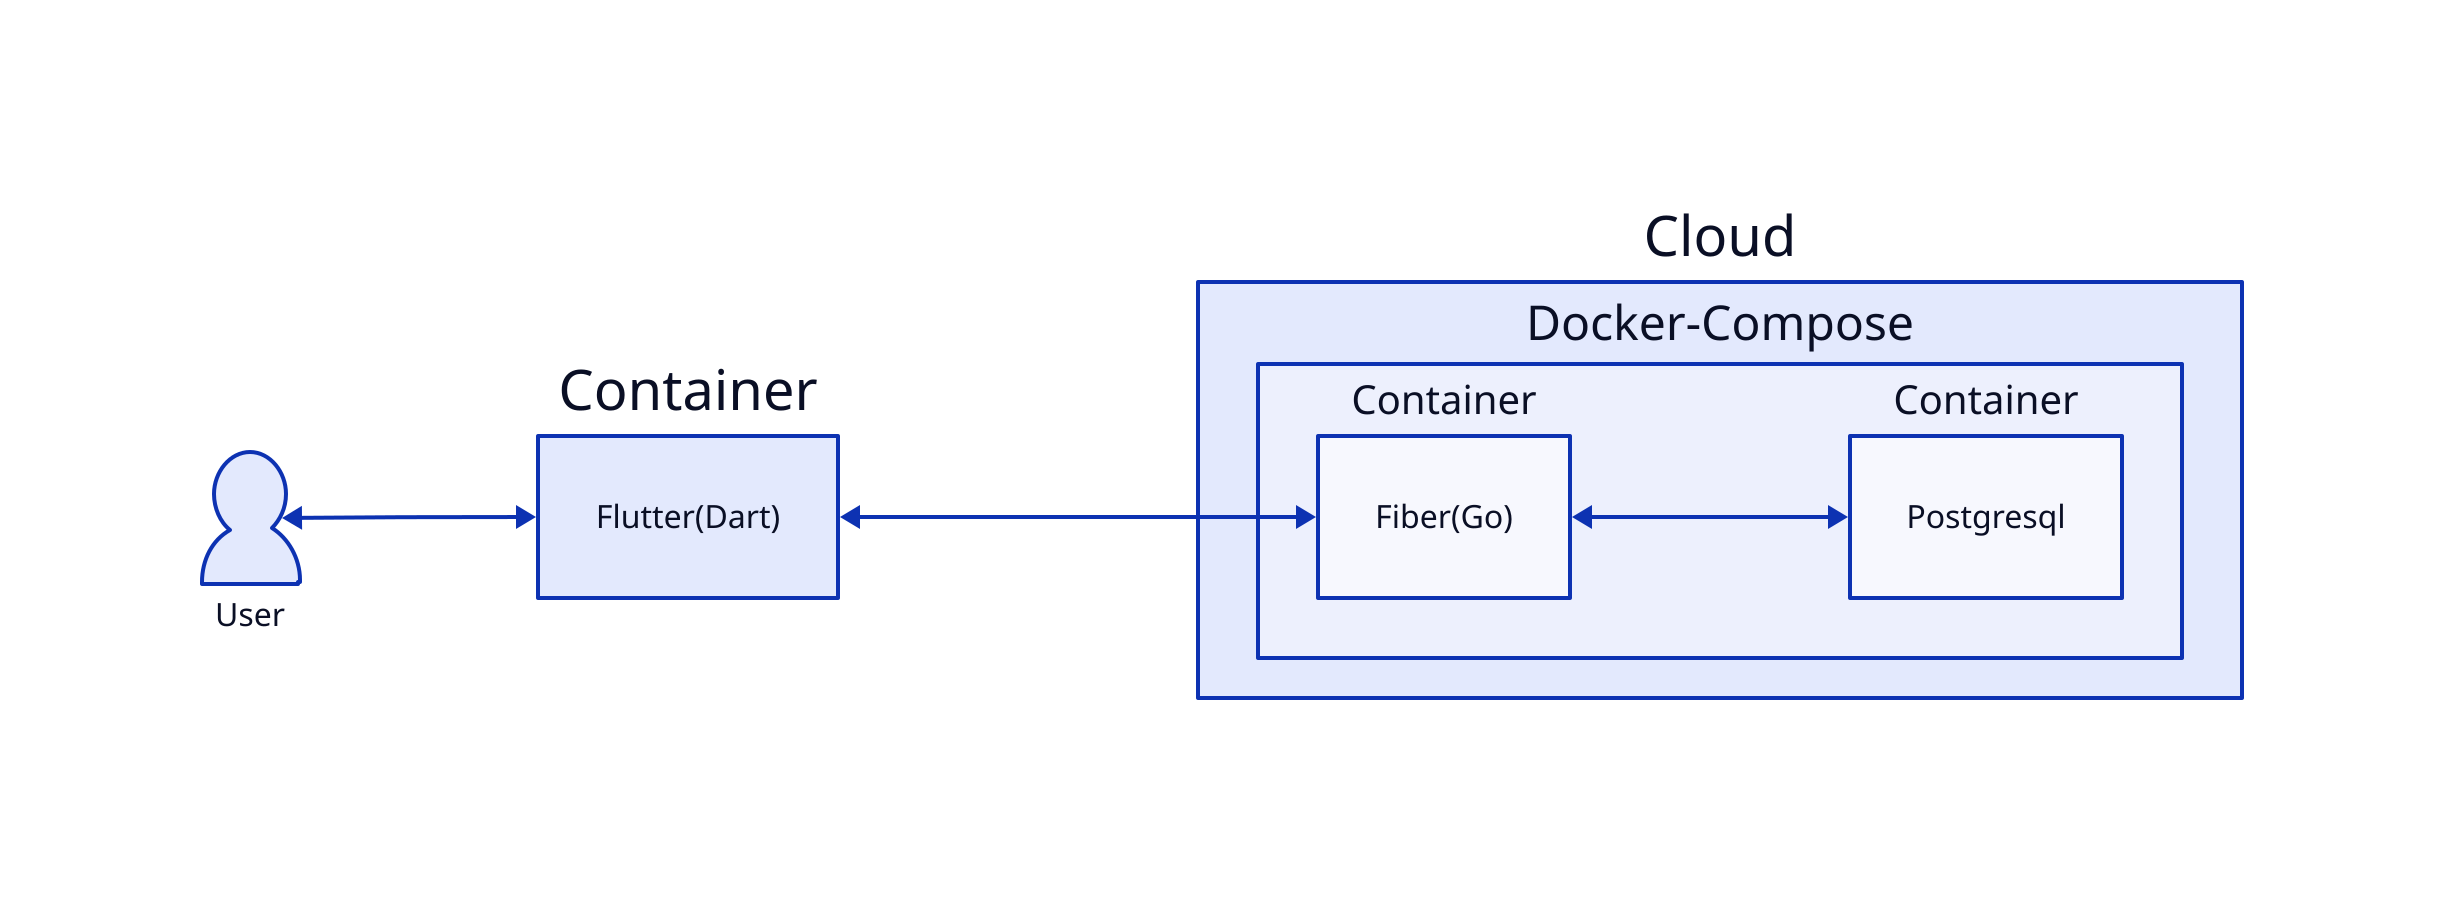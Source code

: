 Cloud: {
    Docker-Compose:{
        Fiber(Go): Container{
            Fiber(Go).shape: Text
        }
        Postgresql: Container{
            Postgresql.shape: Text
        }
        Fiber(Go) <-> Postgresql
    }
}

direction: right
Flutter(Dart): Container {
    Flutter(Dart).shape: Text
}
User.shape: person
User <-> Flutter(Dart) <-> Cloud.Docker-Compose.Fiber(Go)
